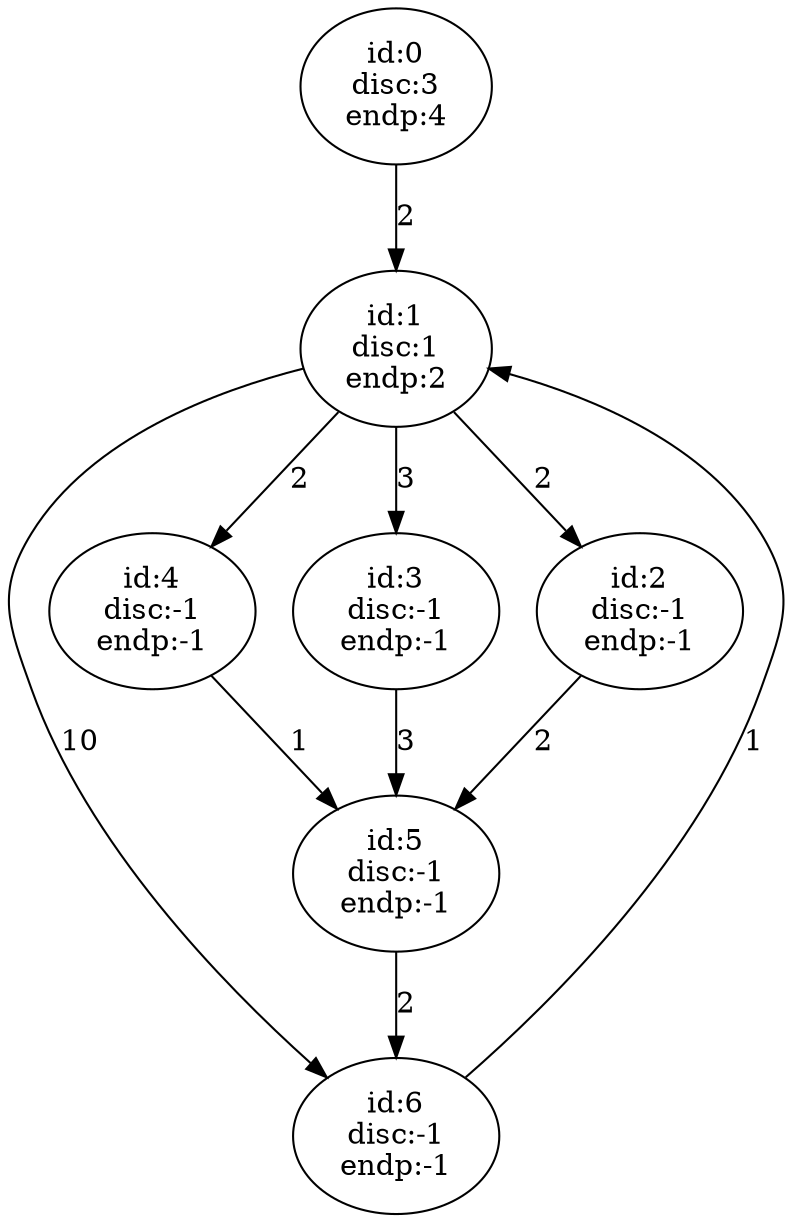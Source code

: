 digraph {
0 [label="id:0\ndisc:3\nendp:4"]
0 -> 1 [label="2"]
1 [label="id:1\ndisc:1\nendp:2"]
1 -> 6 [label="10"]
1 -> 4 [label="2"]
1 -> 3 [label="3"]
1 -> 2 [label="2"]
2 [label="id:2\ndisc:-1\nendp:-1"]
2 -> 5 [label="2"]
3 [label="id:3\ndisc:-1\nendp:-1"]
3 -> 5 [label="3"]
4 [label="id:4\ndisc:-1\nendp:-1"]
4 -> 5 [label="1"]
5 [label="id:5\ndisc:-1\nendp:-1"]
5 -> 6 [label="2"]
6 [label="id:6\ndisc:-1\nendp:-1"]
6 -> 1 [label="1"]
}